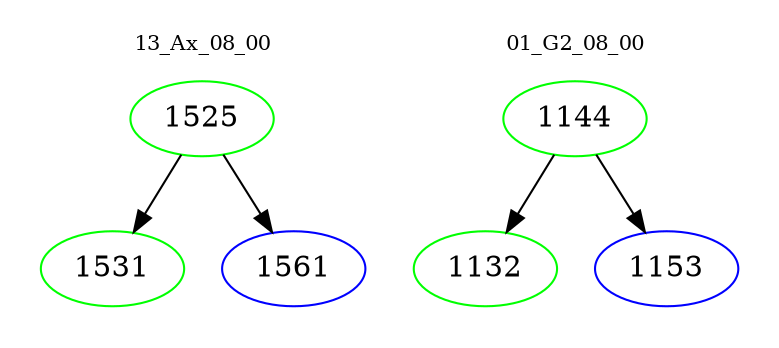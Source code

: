 digraph{
subgraph cluster_0 {
color = white
label = "13_Ax_08_00";
fontsize=10;
T0_1525 [label="1525", color="green"]
T0_1525 -> T0_1531 [color="black"]
T0_1531 [label="1531", color="green"]
T0_1525 -> T0_1561 [color="black"]
T0_1561 [label="1561", color="blue"]
}
subgraph cluster_1 {
color = white
label = "01_G2_08_00";
fontsize=10;
T1_1144 [label="1144", color="green"]
T1_1144 -> T1_1132 [color="black"]
T1_1132 [label="1132", color="green"]
T1_1144 -> T1_1153 [color="black"]
T1_1153 [label="1153", color="blue"]
}
}
